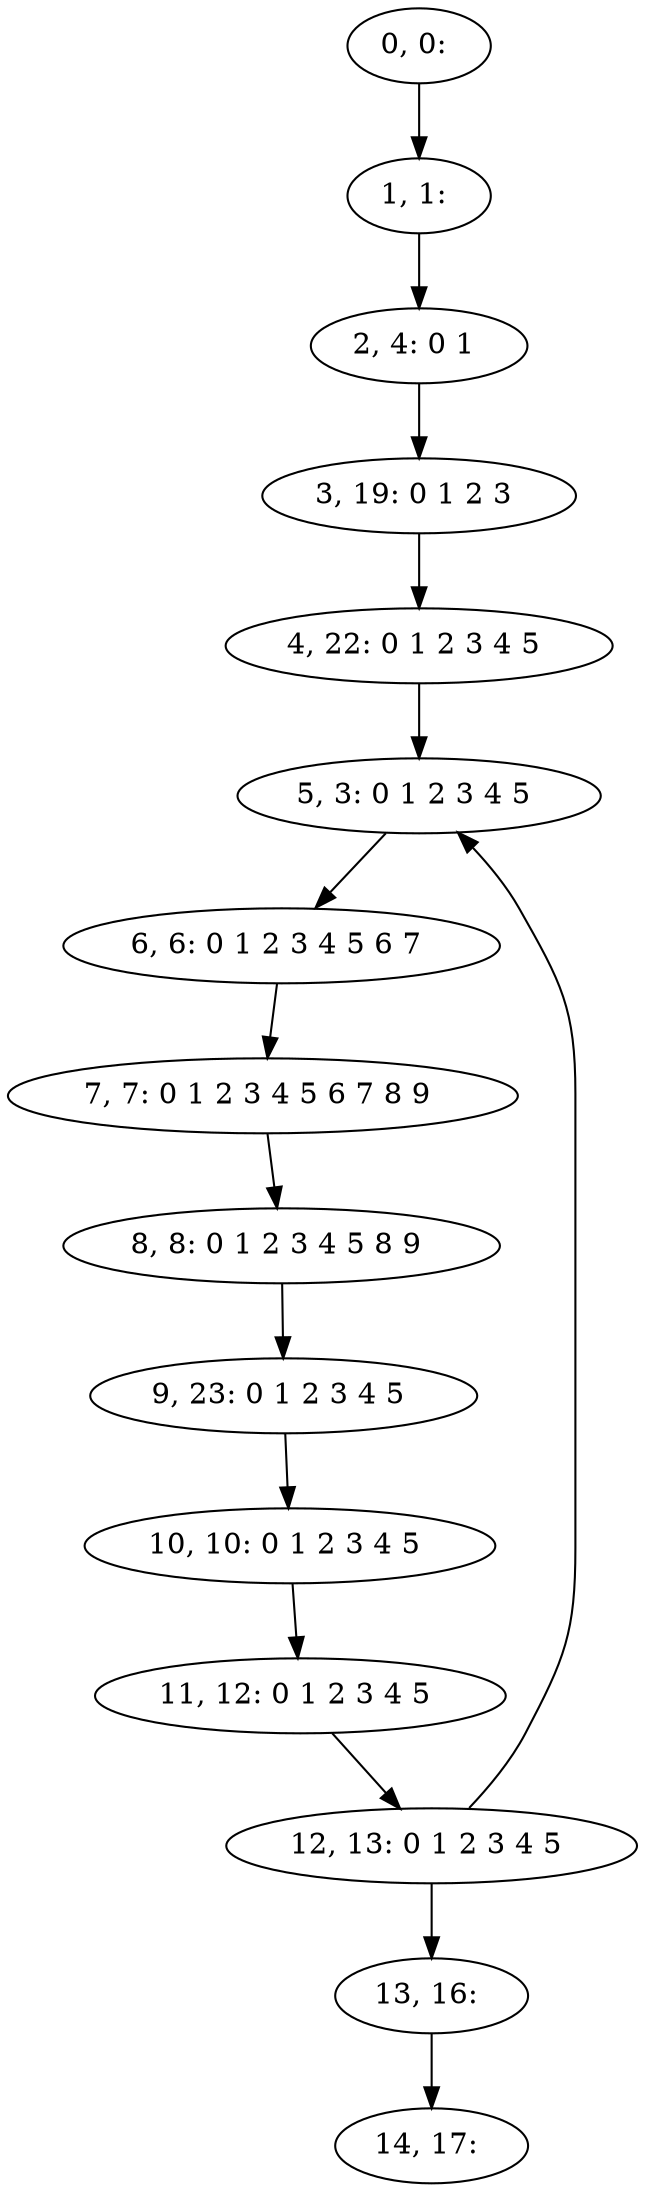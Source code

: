 digraph G {
0[label="0, 0: "];
1[label="1, 1: "];
2[label="2, 4: 0 1 "];
3[label="3, 19: 0 1 2 3 "];
4[label="4, 22: 0 1 2 3 4 5 "];
5[label="5, 3: 0 1 2 3 4 5 "];
6[label="6, 6: 0 1 2 3 4 5 6 7 "];
7[label="7, 7: 0 1 2 3 4 5 6 7 8 9 "];
8[label="8, 8: 0 1 2 3 4 5 8 9 "];
9[label="9, 23: 0 1 2 3 4 5 "];
10[label="10, 10: 0 1 2 3 4 5 "];
11[label="11, 12: 0 1 2 3 4 5 "];
12[label="12, 13: 0 1 2 3 4 5 "];
13[label="13, 16: "];
14[label="14, 17: "];
0->1 ;
1->2 ;
2->3 ;
3->4 ;
4->5 ;
5->6 ;
6->7 ;
7->8 ;
8->9 ;
9->10 ;
10->11 ;
11->12 ;
12->13 ;
12->5 ;
13->14 ;
}
